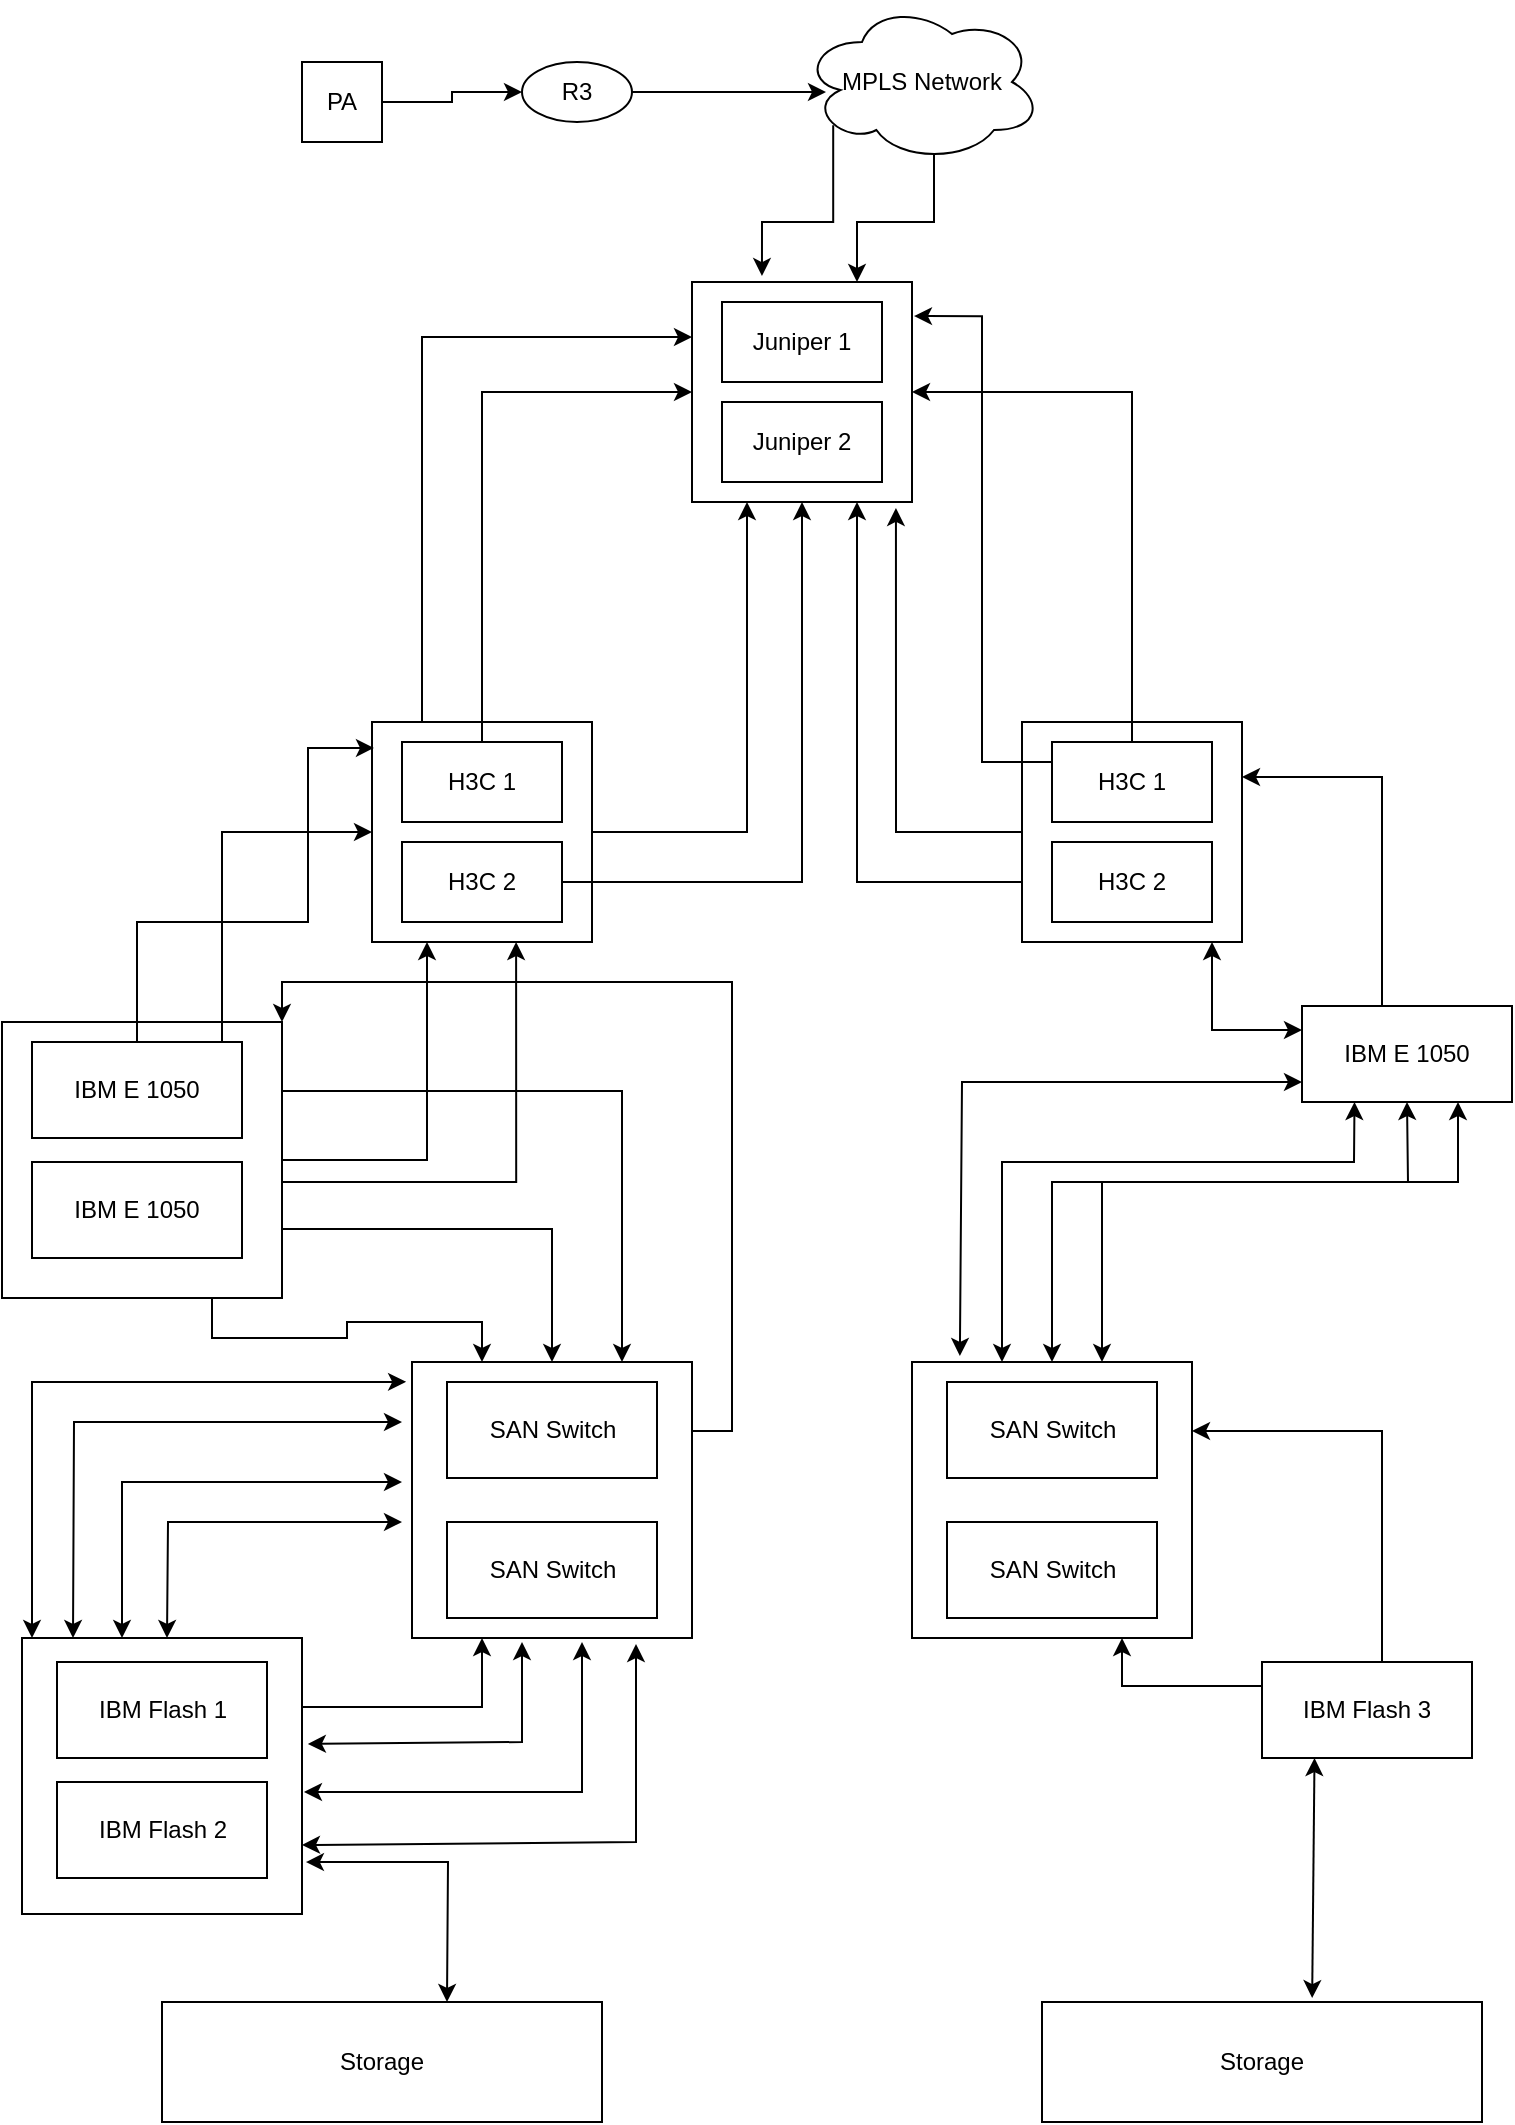 <mxfile version="21.1.6" type="github">
  <diagram name="Page-1" id="SxHQIcBQqMFaZEV1XY9a">
    <mxGraphModel dx="1434" dy="748" grid="1" gridSize="10" guides="1" tooltips="1" connect="1" arrows="1" fold="1" page="1" pageScale="1" pageWidth="850" pageHeight="1100" math="0" shadow="0">
      <root>
        <mxCell id="0" />
        <mxCell id="1" parent="0" />
        <mxCell id="td1JjDbZRhZ5KsccJFVq-1" value="" style="whiteSpace=wrap;html=1;aspect=fixed;" vertex="1" parent="1">
          <mxGeometry x="385" y="140" width="110" height="110" as="geometry" />
        </mxCell>
        <mxCell id="td1JjDbZRhZ5KsccJFVq-2" value="Juniper 1" style="rounded=0;whiteSpace=wrap;html=1;" vertex="1" parent="1">
          <mxGeometry x="400" y="150" width="80" height="40" as="geometry" />
        </mxCell>
        <mxCell id="td1JjDbZRhZ5KsccJFVq-3" value="Juniper 2" style="rounded=0;whiteSpace=wrap;html=1;" vertex="1" parent="1">
          <mxGeometry x="400" y="200" width="80" height="40" as="geometry" />
        </mxCell>
        <mxCell id="td1JjDbZRhZ5KsccJFVq-23" style="edgeStyle=orthogonalEdgeStyle;rounded=0;orthogonalLoop=1;jettySize=auto;html=1;entryX=0;entryY=0.25;entryDx=0;entryDy=0;" edge="1" parent="1" target="td1JjDbZRhZ5KsccJFVq-1">
          <mxGeometry relative="1" as="geometry">
            <mxPoint x="250" y="380" as="sourcePoint" />
            <Array as="points">
              <mxPoint x="250" y="368" />
              <mxPoint x="250" y="168" />
            </Array>
          </mxGeometry>
        </mxCell>
        <mxCell id="td1JjDbZRhZ5KsccJFVq-25" style="edgeStyle=orthogonalEdgeStyle;rounded=0;orthogonalLoop=1;jettySize=auto;html=1;entryX=0.25;entryY=1;entryDx=0;entryDy=0;" edge="1" parent="1" source="td1JjDbZRhZ5KsccJFVq-4" target="td1JjDbZRhZ5KsccJFVq-1">
          <mxGeometry relative="1" as="geometry" />
        </mxCell>
        <mxCell id="td1JjDbZRhZ5KsccJFVq-4" value="" style="whiteSpace=wrap;html=1;aspect=fixed;movable=1;resizable=1;rotatable=1;deletable=1;editable=1;locked=0;connectable=1;" vertex="1" parent="1">
          <mxGeometry x="225" y="360" width="110" height="110" as="geometry" />
        </mxCell>
        <mxCell id="td1JjDbZRhZ5KsccJFVq-24" style="edgeStyle=orthogonalEdgeStyle;rounded=0;orthogonalLoop=1;jettySize=auto;html=1;entryX=0;entryY=0.5;entryDx=0;entryDy=0;" edge="1" parent="1" source="td1JjDbZRhZ5KsccJFVq-5" target="td1JjDbZRhZ5KsccJFVq-1">
          <mxGeometry relative="1" as="geometry">
            <Array as="points">
              <mxPoint x="280" y="195" />
            </Array>
          </mxGeometry>
        </mxCell>
        <mxCell id="td1JjDbZRhZ5KsccJFVq-5" value="H3C 1" style="rounded=0;whiteSpace=wrap;html=1;movable=1;resizable=1;rotatable=1;deletable=1;editable=1;locked=0;connectable=1;" vertex="1" parent="1">
          <mxGeometry x="240" y="370" width="80" height="40" as="geometry" />
        </mxCell>
        <mxCell id="td1JjDbZRhZ5KsccJFVq-26" style="edgeStyle=orthogonalEdgeStyle;rounded=0;orthogonalLoop=1;jettySize=auto;html=1;" edge="1" parent="1" source="td1JjDbZRhZ5KsccJFVq-6" target="td1JjDbZRhZ5KsccJFVq-1">
          <mxGeometry relative="1" as="geometry" />
        </mxCell>
        <mxCell id="td1JjDbZRhZ5KsccJFVq-6" value="H3C 2" style="rounded=0;whiteSpace=wrap;html=1;movable=1;resizable=1;rotatable=1;deletable=1;editable=1;locked=0;connectable=1;" vertex="1" parent="1">
          <mxGeometry x="240" y="420" width="80" height="40" as="geometry" />
        </mxCell>
        <mxCell id="td1JjDbZRhZ5KsccJFVq-27" style="edgeStyle=orthogonalEdgeStyle;rounded=0;orthogonalLoop=1;jettySize=auto;html=1;entryX=0.75;entryY=1;entryDx=0;entryDy=0;" edge="1" parent="1" source="td1JjDbZRhZ5KsccJFVq-7" target="td1JjDbZRhZ5KsccJFVq-1">
          <mxGeometry relative="1" as="geometry">
            <Array as="points">
              <mxPoint x="468" y="440" />
            </Array>
          </mxGeometry>
        </mxCell>
        <mxCell id="td1JjDbZRhZ5KsccJFVq-28" style="edgeStyle=orthogonalEdgeStyle;rounded=0;orthogonalLoop=1;jettySize=auto;html=1;exitX=0;exitY=0.25;exitDx=0;exitDy=0;entryX=0.927;entryY=1.027;entryDx=0;entryDy=0;entryPerimeter=0;" edge="1" parent="1" source="td1JjDbZRhZ5KsccJFVq-7" target="td1JjDbZRhZ5KsccJFVq-1">
          <mxGeometry relative="1" as="geometry">
            <Array as="points">
              <mxPoint x="550" y="415" />
              <mxPoint x="487" y="415" />
            </Array>
          </mxGeometry>
        </mxCell>
        <mxCell id="td1JjDbZRhZ5KsccJFVq-7" value="" style="whiteSpace=wrap;html=1;aspect=fixed;movable=1;resizable=1;rotatable=1;deletable=1;editable=1;locked=0;connectable=1;" vertex="1" parent="1">
          <mxGeometry x="550" y="360" width="110" height="110" as="geometry" />
        </mxCell>
        <mxCell id="td1JjDbZRhZ5KsccJFVq-29" style="edgeStyle=orthogonalEdgeStyle;rounded=0;orthogonalLoop=1;jettySize=auto;html=1;entryX=1;entryY=0.5;entryDx=0;entryDy=0;" edge="1" parent="1" source="td1JjDbZRhZ5KsccJFVq-8" target="td1JjDbZRhZ5KsccJFVq-1">
          <mxGeometry relative="1" as="geometry">
            <Array as="points">
              <mxPoint x="605" y="195" />
            </Array>
          </mxGeometry>
        </mxCell>
        <mxCell id="td1JjDbZRhZ5KsccJFVq-30" style="edgeStyle=orthogonalEdgeStyle;rounded=0;orthogonalLoop=1;jettySize=auto;html=1;entryX=1.009;entryY=0.155;entryDx=0;entryDy=0;entryPerimeter=0;" edge="1" parent="1" source="td1JjDbZRhZ5KsccJFVq-8" target="td1JjDbZRhZ5KsccJFVq-1">
          <mxGeometry relative="1" as="geometry">
            <Array as="points">
              <mxPoint x="530" y="380" />
              <mxPoint x="530" y="157" />
            </Array>
          </mxGeometry>
        </mxCell>
        <mxCell id="td1JjDbZRhZ5KsccJFVq-8" value="H3C 1" style="rounded=0;whiteSpace=wrap;html=1;movable=1;resizable=1;rotatable=1;deletable=1;editable=1;locked=0;connectable=1;" vertex="1" parent="1">
          <mxGeometry x="565" y="370" width="80" height="40" as="geometry" />
        </mxCell>
        <mxCell id="td1JjDbZRhZ5KsccJFVq-9" value="H3C 2" style="rounded=0;whiteSpace=wrap;html=1;movable=1;resizable=1;rotatable=1;deletable=1;editable=1;locked=0;connectable=1;" vertex="1" parent="1">
          <mxGeometry x="565" y="420" width="80" height="40" as="geometry" />
        </mxCell>
        <mxCell id="td1JjDbZRhZ5KsccJFVq-16" style="edgeStyle=orthogonalEdgeStyle;rounded=0;orthogonalLoop=1;jettySize=auto;html=1;entryX=0.25;entryY=1;entryDx=0;entryDy=0;" edge="1" parent="1" source="td1JjDbZRhZ5KsccJFVq-10" target="td1JjDbZRhZ5KsccJFVq-4">
          <mxGeometry relative="1" as="geometry" />
        </mxCell>
        <mxCell id="td1JjDbZRhZ5KsccJFVq-18" style="edgeStyle=orthogonalEdgeStyle;rounded=0;orthogonalLoop=1;jettySize=auto;html=1;entryX=0.655;entryY=1;entryDx=0;entryDy=0;entryPerimeter=0;" edge="1" parent="1" source="td1JjDbZRhZ5KsccJFVq-10" target="td1JjDbZRhZ5KsccJFVq-4">
          <mxGeometry relative="1" as="geometry">
            <Array as="points">
              <mxPoint x="297" y="590" />
            </Array>
          </mxGeometry>
        </mxCell>
        <mxCell id="td1JjDbZRhZ5KsccJFVq-55" style="edgeStyle=orthogonalEdgeStyle;rounded=0;orthogonalLoop=1;jettySize=auto;html=1;exitX=0.75;exitY=1;exitDx=0;exitDy=0;entryX=0.25;entryY=0;entryDx=0;entryDy=0;" edge="1" parent="1" source="td1JjDbZRhZ5KsccJFVq-10" target="td1JjDbZRhZ5KsccJFVq-43">
          <mxGeometry relative="1" as="geometry" />
        </mxCell>
        <mxCell id="td1JjDbZRhZ5KsccJFVq-56" style="edgeStyle=orthogonalEdgeStyle;rounded=0;orthogonalLoop=1;jettySize=auto;html=1;exitX=1;exitY=0.75;exitDx=0;exitDy=0;" edge="1" parent="1" source="td1JjDbZRhZ5KsccJFVq-10" target="td1JjDbZRhZ5KsccJFVq-43">
          <mxGeometry relative="1" as="geometry" />
        </mxCell>
        <mxCell id="td1JjDbZRhZ5KsccJFVq-57" style="edgeStyle=orthogonalEdgeStyle;rounded=0;orthogonalLoop=1;jettySize=auto;html=1;exitX=1;exitY=0.25;exitDx=0;exitDy=0;entryX=0.75;entryY=0;entryDx=0;entryDy=0;" edge="1" parent="1" source="td1JjDbZRhZ5KsccJFVq-10" target="td1JjDbZRhZ5KsccJFVq-43">
          <mxGeometry relative="1" as="geometry" />
        </mxCell>
        <mxCell id="td1JjDbZRhZ5KsccJFVq-10" value="" style="whiteSpace=wrap;html=1;aspect=fixed;movable=1;resizable=1;rotatable=1;deletable=1;editable=1;locked=0;connectable=1;" vertex="1" parent="1">
          <mxGeometry x="40" y="510" width="140" height="138" as="geometry" />
        </mxCell>
        <mxCell id="td1JjDbZRhZ5KsccJFVq-19" style="edgeStyle=orthogonalEdgeStyle;rounded=0;orthogonalLoop=1;jettySize=auto;html=1;entryX=0.009;entryY=0.118;entryDx=0;entryDy=0;entryPerimeter=0;" edge="1" parent="1" source="td1JjDbZRhZ5KsccJFVq-11" target="td1JjDbZRhZ5KsccJFVq-4">
          <mxGeometry relative="1" as="geometry">
            <Array as="points">
              <mxPoint x="108" y="460" />
              <mxPoint x="193" y="460" />
              <mxPoint x="193" y="373" />
            </Array>
          </mxGeometry>
        </mxCell>
        <mxCell id="td1JjDbZRhZ5KsccJFVq-20" style="edgeStyle=orthogonalEdgeStyle;rounded=0;orthogonalLoop=1;jettySize=auto;html=1;entryX=0;entryY=0.5;entryDx=0;entryDy=0;" edge="1" parent="1" source="td1JjDbZRhZ5KsccJFVq-11" target="td1JjDbZRhZ5KsccJFVq-4">
          <mxGeometry relative="1" as="geometry">
            <Array as="points">
              <mxPoint x="150" y="415" />
            </Array>
          </mxGeometry>
        </mxCell>
        <mxCell id="td1JjDbZRhZ5KsccJFVq-11" value="IBM E 1050" style="rounded=0;whiteSpace=wrap;html=1;movable=1;resizable=1;rotatable=1;deletable=1;editable=1;locked=0;connectable=1;" vertex="1" parent="1">
          <mxGeometry x="55" y="520" width="105" height="48" as="geometry" />
        </mxCell>
        <mxCell id="td1JjDbZRhZ5KsccJFVq-12" value="IBM E 1050" style="rounded=0;whiteSpace=wrap;html=1;movable=1;resizable=1;rotatable=1;deletable=1;editable=1;locked=0;connectable=1;" vertex="1" parent="1">
          <mxGeometry x="55" y="580" width="105" height="48" as="geometry" />
        </mxCell>
        <mxCell id="td1JjDbZRhZ5KsccJFVq-21" style="edgeStyle=orthogonalEdgeStyle;rounded=0;orthogonalLoop=1;jettySize=auto;html=1;entryX=1;entryY=0.25;entryDx=0;entryDy=0;" edge="1" parent="1" source="td1JjDbZRhZ5KsccJFVq-13" target="td1JjDbZRhZ5KsccJFVq-7">
          <mxGeometry relative="1" as="geometry">
            <Array as="points">
              <mxPoint x="730" y="388" />
            </Array>
          </mxGeometry>
        </mxCell>
        <mxCell id="td1JjDbZRhZ5KsccJFVq-13" value="IBM E 1050" style="rounded=0;whiteSpace=wrap;html=1;movable=1;resizable=1;rotatable=1;deletable=1;editable=1;locked=0;connectable=1;" vertex="1" parent="1">
          <mxGeometry x="690" y="502" width="105" height="48" as="geometry" />
        </mxCell>
        <mxCell id="td1JjDbZRhZ5KsccJFVq-32" style="edgeStyle=orthogonalEdgeStyle;rounded=0;orthogonalLoop=1;jettySize=auto;html=1;exitX=0.13;exitY=0.77;exitDx=0;exitDy=0;exitPerimeter=0;entryX=0.318;entryY=-0.027;entryDx=0;entryDy=0;entryPerimeter=0;" edge="1" parent="1" source="td1JjDbZRhZ5KsccJFVq-31" target="td1JjDbZRhZ5KsccJFVq-1">
          <mxGeometry relative="1" as="geometry" />
        </mxCell>
        <mxCell id="td1JjDbZRhZ5KsccJFVq-33" style="edgeStyle=orthogonalEdgeStyle;rounded=0;orthogonalLoop=1;jettySize=auto;html=1;exitX=0.55;exitY=0.95;exitDx=0;exitDy=0;exitPerimeter=0;entryX=0.75;entryY=0;entryDx=0;entryDy=0;" edge="1" parent="1" source="td1JjDbZRhZ5KsccJFVq-31" target="td1JjDbZRhZ5KsccJFVq-1">
          <mxGeometry relative="1" as="geometry" />
        </mxCell>
        <mxCell id="td1JjDbZRhZ5KsccJFVq-31" value="MPLS Network" style="ellipse;shape=cloud;whiteSpace=wrap;html=1;" vertex="1" parent="1">
          <mxGeometry x="440" width="120" height="80" as="geometry" />
        </mxCell>
        <mxCell id="td1JjDbZRhZ5KsccJFVq-36" style="edgeStyle=orthogonalEdgeStyle;rounded=0;orthogonalLoop=1;jettySize=auto;html=1;entryX=0;entryY=0.5;entryDx=0;entryDy=0;" edge="1" parent="1" source="td1JjDbZRhZ5KsccJFVq-34" target="td1JjDbZRhZ5KsccJFVq-35">
          <mxGeometry relative="1" as="geometry" />
        </mxCell>
        <mxCell id="td1JjDbZRhZ5KsccJFVq-34" value="PA" style="whiteSpace=wrap;html=1;aspect=fixed;" vertex="1" parent="1">
          <mxGeometry x="190" y="30" width="40" height="40" as="geometry" />
        </mxCell>
        <mxCell id="td1JjDbZRhZ5KsccJFVq-37" style="edgeStyle=orthogonalEdgeStyle;rounded=0;orthogonalLoop=1;jettySize=auto;html=1;exitX=1;exitY=0.5;exitDx=0;exitDy=0;entryX=0.1;entryY=0.563;entryDx=0;entryDy=0;entryPerimeter=0;" edge="1" parent="1" source="td1JjDbZRhZ5KsccJFVq-35" target="td1JjDbZRhZ5KsccJFVq-31">
          <mxGeometry relative="1" as="geometry" />
        </mxCell>
        <mxCell id="td1JjDbZRhZ5KsccJFVq-35" value="R3" style="ellipse;whiteSpace=wrap;html=1;" vertex="1" parent="1">
          <mxGeometry x="300" y="30" width="55" height="30" as="geometry" />
        </mxCell>
        <mxCell id="td1JjDbZRhZ5KsccJFVq-48" style="edgeStyle=orthogonalEdgeStyle;rounded=0;orthogonalLoop=1;jettySize=auto;html=1;exitX=1;exitY=0.25;exitDx=0;exitDy=0;entryX=0.25;entryY=1;entryDx=0;entryDy=0;" edge="1" parent="1" source="td1JjDbZRhZ5KsccJFVq-38" target="td1JjDbZRhZ5KsccJFVq-43">
          <mxGeometry relative="1" as="geometry" />
        </mxCell>
        <mxCell id="td1JjDbZRhZ5KsccJFVq-38" value="" style="whiteSpace=wrap;html=1;aspect=fixed;movable=1;resizable=1;rotatable=1;deletable=1;editable=1;locked=0;connectable=1;" vertex="1" parent="1">
          <mxGeometry x="50" y="818" width="140" height="138" as="geometry" />
        </mxCell>
        <mxCell id="td1JjDbZRhZ5KsccJFVq-39" value="IBM Flash 1" style="rounded=0;whiteSpace=wrap;html=1;movable=1;resizable=1;rotatable=1;deletable=1;editable=1;locked=0;connectable=1;" vertex="1" parent="1">
          <mxGeometry x="67.5" y="830" width="105" height="48" as="geometry" />
        </mxCell>
        <mxCell id="td1JjDbZRhZ5KsccJFVq-40" value="IBM Flash 2" style="rounded=0;whiteSpace=wrap;html=1;movable=1;resizable=1;rotatable=1;deletable=1;editable=1;locked=0;connectable=1;" vertex="1" parent="1">
          <mxGeometry x="67.5" y="890" width="105" height="48" as="geometry" />
        </mxCell>
        <mxCell id="td1JjDbZRhZ5KsccJFVq-53" style="edgeStyle=orthogonalEdgeStyle;rounded=0;orthogonalLoop=1;jettySize=auto;html=1;entryX=1;entryY=0.25;entryDx=0;entryDy=0;" edge="1" parent="1" source="td1JjDbZRhZ5KsccJFVq-41" target="td1JjDbZRhZ5KsccJFVq-50">
          <mxGeometry relative="1" as="geometry">
            <Array as="points">
              <mxPoint x="730" y="715" />
            </Array>
          </mxGeometry>
        </mxCell>
        <mxCell id="td1JjDbZRhZ5KsccJFVq-54" style="edgeStyle=orthogonalEdgeStyle;rounded=0;orthogonalLoop=1;jettySize=auto;html=1;exitX=0;exitY=0.25;exitDx=0;exitDy=0;entryX=0.75;entryY=1;entryDx=0;entryDy=0;" edge="1" parent="1" source="td1JjDbZRhZ5KsccJFVq-41" target="td1JjDbZRhZ5KsccJFVq-50">
          <mxGeometry relative="1" as="geometry" />
        </mxCell>
        <mxCell id="td1JjDbZRhZ5KsccJFVq-41" value="IBM Flash 3" style="rounded=0;whiteSpace=wrap;html=1;movable=1;resizable=1;rotatable=1;deletable=1;editable=1;locked=0;connectable=1;" vertex="1" parent="1">
          <mxGeometry x="670" y="830" width="105" height="48" as="geometry" />
        </mxCell>
        <mxCell id="td1JjDbZRhZ5KsccJFVq-59" style="edgeStyle=orthogonalEdgeStyle;rounded=0;orthogonalLoop=1;jettySize=auto;html=1;exitX=1;exitY=0.25;exitDx=0;exitDy=0;entryX=1;entryY=0;entryDx=0;entryDy=0;" edge="1" parent="1" source="td1JjDbZRhZ5KsccJFVq-43" target="td1JjDbZRhZ5KsccJFVq-10">
          <mxGeometry relative="1" as="geometry" />
        </mxCell>
        <mxCell id="td1JjDbZRhZ5KsccJFVq-43" value="" style="whiteSpace=wrap;html=1;aspect=fixed;movable=1;resizable=1;rotatable=1;deletable=1;editable=1;locked=0;connectable=1;" vertex="1" parent="1">
          <mxGeometry x="245" y="680" width="140" height="138" as="geometry" />
        </mxCell>
        <mxCell id="td1JjDbZRhZ5KsccJFVq-44" value="SAN Switch" style="rounded=0;whiteSpace=wrap;html=1;movable=1;resizable=1;rotatable=1;deletable=1;editable=1;locked=0;connectable=1;" vertex="1" parent="1">
          <mxGeometry x="262.5" y="690" width="105" height="48" as="geometry" />
        </mxCell>
        <mxCell id="td1JjDbZRhZ5KsccJFVq-45" value="SAN Switch" style="rounded=0;whiteSpace=wrap;html=1;movable=1;resizable=1;rotatable=1;deletable=1;editable=1;locked=0;connectable=1;" vertex="1" parent="1">
          <mxGeometry x="262.5" y="760" width="105" height="48" as="geometry" />
        </mxCell>
        <mxCell id="td1JjDbZRhZ5KsccJFVq-50" value="" style="whiteSpace=wrap;html=1;aspect=fixed;movable=1;resizable=1;rotatable=1;deletable=1;editable=1;locked=0;connectable=1;" vertex="1" parent="1">
          <mxGeometry x="495" y="680" width="140" height="138" as="geometry" />
        </mxCell>
        <mxCell id="td1JjDbZRhZ5KsccJFVq-51" value="SAN Switch" style="rounded=0;whiteSpace=wrap;html=1;movable=1;resizable=1;rotatable=1;deletable=1;editable=1;locked=0;connectable=1;" vertex="1" parent="1">
          <mxGeometry x="512.5" y="690" width="105" height="48" as="geometry" />
        </mxCell>
        <mxCell id="td1JjDbZRhZ5KsccJFVq-52" value="SAN Switch" style="rounded=0;whiteSpace=wrap;html=1;movable=1;resizable=1;rotatable=1;deletable=1;editable=1;locked=0;connectable=1;" vertex="1" parent="1">
          <mxGeometry x="512.5" y="760" width="105" height="48" as="geometry" />
        </mxCell>
        <mxCell id="td1JjDbZRhZ5KsccJFVq-65" value="" style="endArrow=classic;startArrow=classic;html=1;rounded=0;exitX=0.171;exitY=-0.022;exitDx=0;exitDy=0;exitPerimeter=0;" edge="1" parent="1" source="td1JjDbZRhZ5KsccJFVq-50">
          <mxGeometry width="50" height="50" relative="1" as="geometry">
            <mxPoint x="400" y="610" as="sourcePoint" />
            <mxPoint x="690" y="540" as="targetPoint" />
            <Array as="points">
              <mxPoint x="520" y="540" />
            </Array>
          </mxGeometry>
        </mxCell>
        <mxCell id="td1JjDbZRhZ5KsccJFVq-66" value="" style="endArrow=classic;startArrow=classic;html=1;rounded=0;exitX=0.171;exitY=-0.022;exitDx=0;exitDy=0;exitPerimeter=0;entryX=0.25;entryY=1;entryDx=0;entryDy=0;" edge="1" parent="1" target="td1JjDbZRhZ5KsccJFVq-13">
          <mxGeometry width="50" height="50" relative="1" as="geometry">
            <mxPoint x="540" y="680" as="sourcePoint" />
            <mxPoint x="700" y="580" as="targetPoint" />
            <Array as="points">
              <mxPoint x="540" y="580" />
              <mxPoint x="716" y="580" />
            </Array>
          </mxGeometry>
        </mxCell>
        <mxCell id="td1JjDbZRhZ5KsccJFVq-67" value="" style="endArrow=classic;startArrow=classic;html=1;rounded=0;exitX=0.5;exitY=0;exitDx=0;exitDy=0;entryX=0.5;entryY=1;entryDx=0;entryDy=0;" edge="1" parent="1" source="td1JjDbZRhZ5KsccJFVq-50" target="td1JjDbZRhZ5KsccJFVq-13">
          <mxGeometry width="50" height="50" relative="1" as="geometry">
            <mxPoint x="550" y="690" as="sourcePoint" />
            <mxPoint x="726" y="560" as="targetPoint" />
            <Array as="points">
              <mxPoint x="565" y="630" />
              <mxPoint x="565" y="590" />
              <mxPoint x="743" y="590" />
            </Array>
          </mxGeometry>
        </mxCell>
        <mxCell id="td1JjDbZRhZ5KsccJFVq-68" value="" style="endArrow=classic;startArrow=classic;html=1;rounded=0;exitX=0.5;exitY=0;exitDx=0;exitDy=0;entryX=0.5;entryY=1;entryDx=0;entryDy=0;" edge="1" parent="1">
          <mxGeometry width="50" height="50" relative="1" as="geometry">
            <mxPoint x="590" y="680" as="sourcePoint" />
            <mxPoint x="768" y="550" as="targetPoint" />
            <Array as="points">
              <mxPoint x="590" y="630" />
              <mxPoint x="590" y="590" />
              <mxPoint x="768" y="590" />
            </Array>
          </mxGeometry>
        </mxCell>
        <mxCell id="td1JjDbZRhZ5KsccJFVq-69" value="" style="endArrow=classic;startArrow=classic;html=1;rounded=0;exitX=0;exitY=0.25;exitDx=0;exitDy=0;" edge="1" parent="1" source="td1JjDbZRhZ5KsccJFVq-13">
          <mxGeometry width="50" height="50" relative="1" as="geometry">
            <mxPoint x="595" y="520" as="sourcePoint" />
            <mxPoint x="645" y="470" as="targetPoint" />
            <Array as="points">
              <mxPoint x="645" y="514" />
            </Array>
          </mxGeometry>
        </mxCell>
        <mxCell id="td1JjDbZRhZ5KsccJFVq-70" value="Storage" style="rounded=0;whiteSpace=wrap;html=1;" vertex="1" parent="1">
          <mxGeometry x="120" y="1000" width="220" height="60" as="geometry" />
        </mxCell>
        <mxCell id="td1JjDbZRhZ5KsccJFVq-71" value="Storage" style="rounded=0;whiteSpace=wrap;html=1;" vertex="1" parent="1">
          <mxGeometry x="560" y="1000" width="220" height="60" as="geometry" />
        </mxCell>
        <mxCell id="td1JjDbZRhZ5KsccJFVq-74" value="" style="endArrow=classic;startArrow=classic;html=1;rounded=0;entryX=1.014;entryY=0.812;entryDx=0;entryDy=0;entryPerimeter=0;" edge="1" parent="1" target="td1JjDbZRhZ5KsccJFVq-38">
          <mxGeometry width="50" height="50" relative="1" as="geometry">
            <mxPoint x="262.5" y="1000" as="sourcePoint" />
            <mxPoint x="312.5" y="950" as="targetPoint" />
            <Array as="points">
              <mxPoint x="263" y="930" />
            </Array>
          </mxGeometry>
        </mxCell>
        <mxCell id="td1JjDbZRhZ5KsccJFVq-75" value="" style="endArrow=classic;startArrow=classic;html=1;rounded=0;entryX=0.25;entryY=1;entryDx=0;entryDy=0;exitX=0.614;exitY=-0.033;exitDx=0;exitDy=0;exitPerimeter=0;" edge="1" parent="1" source="td1JjDbZRhZ5KsccJFVq-71" target="td1JjDbZRhZ5KsccJFVq-41">
          <mxGeometry width="50" height="50" relative="1" as="geometry">
            <mxPoint x="670" y="1000" as="sourcePoint" />
            <mxPoint x="720" y="950" as="targetPoint" />
          </mxGeometry>
        </mxCell>
        <mxCell id="td1JjDbZRhZ5KsccJFVq-76" value="" style="endArrow=classic;startArrow=classic;html=1;rounded=0;entryX=-0.021;entryY=0.072;entryDx=0;entryDy=0;entryPerimeter=0;" edge="1" parent="1" target="td1JjDbZRhZ5KsccJFVq-43">
          <mxGeometry width="50" height="50" relative="1" as="geometry">
            <mxPoint x="55" y="818" as="sourcePoint" />
            <mxPoint x="105" y="768" as="targetPoint" />
            <Array as="points">
              <mxPoint x="55" y="690" />
            </Array>
          </mxGeometry>
        </mxCell>
        <mxCell id="td1JjDbZRhZ5KsccJFVq-77" value="" style="endArrow=classic;startArrow=classic;html=1;rounded=0;" edge="1" parent="1">
          <mxGeometry width="50" height="50" relative="1" as="geometry">
            <mxPoint x="75.5" y="818" as="sourcePoint" />
            <mxPoint x="240" y="710" as="targetPoint" />
            <Array as="points">
              <mxPoint x="76" y="710" />
              <mxPoint x="120" y="710" />
              <mxPoint x="180" y="710" />
            </Array>
          </mxGeometry>
        </mxCell>
        <mxCell id="td1JjDbZRhZ5KsccJFVq-78" value="" style="endArrow=classic;startArrow=classic;html=1;rounded=0;" edge="1" parent="1">
          <mxGeometry width="50" height="50" relative="1" as="geometry">
            <mxPoint x="100" y="818" as="sourcePoint" />
            <mxPoint x="240" y="740" as="targetPoint" />
            <Array as="points">
              <mxPoint x="100" y="740" />
              <mxPoint x="190" y="740" />
            </Array>
          </mxGeometry>
        </mxCell>
        <mxCell id="td1JjDbZRhZ5KsccJFVq-79" value="" style="endArrow=classic;startArrow=classic;html=1;rounded=0;" edge="1" parent="1">
          <mxGeometry width="50" height="50" relative="1" as="geometry">
            <mxPoint x="122.5" y="818" as="sourcePoint" />
            <mxPoint x="240" y="760" as="targetPoint" />
            <Array as="points">
              <mxPoint x="123" y="760" />
            </Array>
          </mxGeometry>
        </mxCell>
        <mxCell id="td1JjDbZRhZ5KsccJFVq-80" value="" style="endArrow=classic;startArrow=classic;html=1;rounded=0;exitX=1.021;exitY=0.384;exitDx=0;exitDy=0;exitPerimeter=0;" edge="1" parent="1" source="td1JjDbZRhZ5KsccJFVq-38">
          <mxGeometry width="50" height="50" relative="1" as="geometry">
            <mxPoint x="195" y="878" as="sourcePoint" />
            <mxPoint x="300" y="820" as="targetPoint" />
            <Array as="points">
              <mxPoint x="300" y="870" />
            </Array>
          </mxGeometry>
        </mxCell>
        <mxCell id="td1JjDbZRhZ5KsccJFVq-81" value="" style="endArrow=classic;startArrow=classic;html=1;rounded=0;exitX=1.007;exitY=0.558;exitDx=0;exitDy=0;exitPerimeter=0;" edge="1" parent="1" source="td1JjDbZRhZ5KsccJFVq-38">
          <mxGeometry width="50" height="50" relative="1" as="geometry">
            <mxPoint x="190" y="912" as="sourcePoint" />
            <mxPoint x="330" y="820" as="targetPoint" />
            <Array as="points">
              <mxPoint x="330" y="895" />
            </Array>
          </mxGeometry>
        </mxCell>
        <mxCell id="td1JjDbZRhZ5KsccJFVq-82" value="" style="endArrow=classic;startArrow=classic;html=1;rounded=0;exitX=1;exitY=0.75;exitDx=0;exitDy=0;entryX=0.8;entryY=1.022;entryDx=0;entryDy=0;entryPerimeter=0;" edge="1" parent="1" source="td1JjDbZRhZ5KsccJFVq-38" target="td1JjDbZRhZ5KsccJFVq-43">
          <mxGeometry width="50" height="50" relative="1" as="geometry">
            <mxPoint x="201" y="905" as="sourcePoint" />
            <mxPoint x="340" y="830" as="targetPoint" />
            <Array as="points">
              <mxPoint x="357" y="920" />
            </Array>
          </mxGeometry>
        </mxCell>
      </root>
    </mxGraphModel>
  </diagram>
</mxfile>
